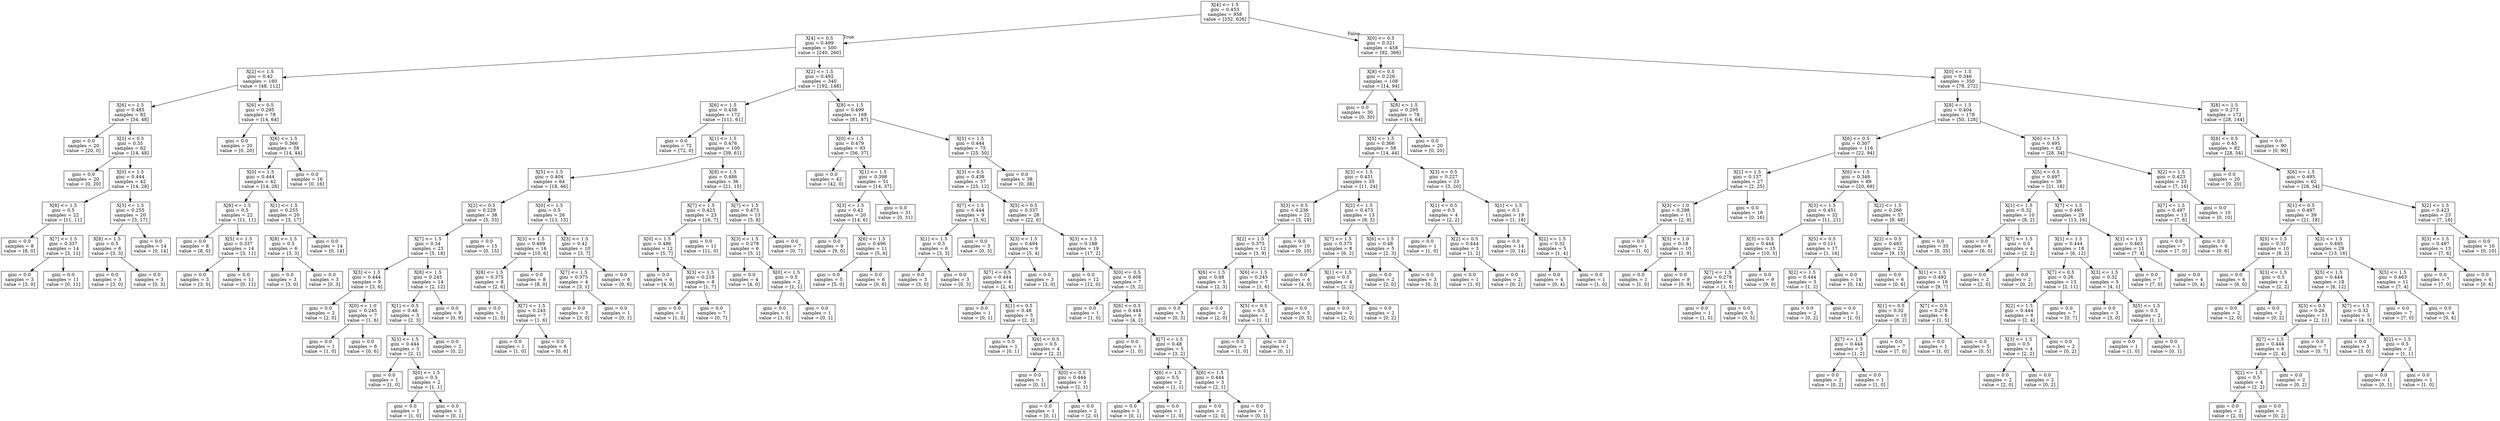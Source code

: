 digraph Tree {
node [shape=box] ;
0 [label="X[4] <= 1.5\ngini = 0.453\nsamples = 958\nvalue = [332, 626]"] ;
1 [label="X[4] <= 0.5\ngini = 0.499\nsamples = 500\nvalue = [240, 260]"] ;
0 -> 1 [labeldistance=2.5, labelangle=45, headlabel="True"] ;
2 [label="X[2] <= 1.5\ngini = 0.42\nsamples = 160\nvalue = [48, 112]"] ;
1 -> 2 ;
3 [label="X[6] <= 1.5\ngini = 0.485\nsamples = 82\nvalue = [34, 48]"] ;
2 -> 3 ;
4 [label="gini = 0.0\nsamples = 20\nvalue = [20, 0]"] ;
3 -> 4 ;
5 [label="X[2] <= 0.5\ngini = 0.35\nsamples = 62\nvalue = [14, 48]"] ;
3 -> 5 ;
6 [label="gini = 0.0\nsamples = 20\nvalue = [0, 20]"] ;
5 -> 6 ;
7 [label="X[0] <= 1.5\ngini = 0.444\nsamples = 42\nvalue = [14, 28]"] ;
5 -> 7 ;
8 [label="X[8] <= 1.5\ngini = 0.5\nsamples = 22\nvalue = [11, 11]"] ;
7 -> 8 ;
9 [label="gini = 0.0\nsamples = 8\nvalue = [8, 0]"] ;
8 -> 9 ;
10 [label="X[7] <= 1.5\ngini = 0.337\nsamples = 14\nvalue = [3, 11]"] ;
8 -> 10 ;
11 [label="gini = 0.0\nsamples = 3\nvalue = [3, 0]"] ;
10 -> 11 ;
12 [label="gini = 0.0\nsamples = 11\nvalue = [0, 11]"] ;
10 -> 12 ;
13 [label="X[3] <= 1.5\ngini = 0.255\nsamples = 20\nvalue = [3, 17]"] ;
7 -> 13 ;
14 [label="X[8] <= 1.5\ngini = 0.5\nsamples = 6\nvalue = [3, 3]"] ;
13 -> 14 ;
15 [label="gini = 0.0\nsamples = 3\nvalue = [3, 0]"] ;
14 -> 15 ;
16 [label="gini = 0.0\nsamples = 3\nvalue = [0, 3]"] ;
14 -> 16 ;
17 [label="gini = 0.0\nsamples = 14\nvalue = [0, 14]"] ;
13 -> 17 ;
18 [label="X[6] <= 0.5\ngini = 0.295\nsamples = 78\nvalue = [14, 64]"] ;
2 -> 18 ;
19 [label="gini = 0.0\nsamples = 20\nvalue = [0, 20]"] ;
18 -> 19 ;
20 [label="X[6] <= 1.5\ngini = 0.366\nsamples = 58\nvalue = [14, 44]"] ;
18 -> 20 ;
21 [label="X[0] <= 1.5\ngini = 0.444\nsamples = 42\nvalue = [14, 28]"] ;
20 -> 21 ;
22 [label="X[8] <= 1.5\ngini = 0.5\nsamples = 22\nvalue = [11, 11]"] ;
21 -> 22 ;
23 [label="gini = 0.0\nsamples = 8\nvalue = [8, 0]"] ;
22 -> 23 ;
24 [label="X[5] <= 1.5\ngini = 0.337\nsamples = 14\nvalue = [3, 11]"] ;
22 -> 24 ;
25 [label="gini = 0.0\nsamples = 3\nvalue = [3, 0]"] ;
24 -> 25 ;
26 [label="gini = 0.0\nsamples = 11\nvalue = [0, 11]"] ;
24 -> 26 ;
27 [label="X[1] <= 1.5\ngini = 0.255\nsamples = 20\nvalue = [3, 17]"] ;
21 -> 27 ;
28 [label="X[8] <= 1.5\ngini = 0.5\nsamples = 6\nvalue = [3, 3]"] ;
27 -> 28 ;
29 [label="gini = 0.0\nsamples = 3\nvalue = [3, 0]"] ;
28 -> 29 ;
30 [label="gini = 0.0\nsamples = 3\nvalue = [0, 3]"] ;
28 -> 30 ;
31 [label="gini = 0.0\nsamples = 14\nvalue = [0, 14]"] ;
27 -> 31 ;
32 [label="gini = 0.0\nsamples = 16\nvalue = [0, 16]"] ;
20 -> 32 ;
33 [label="X[2] <= 1.5\ngini = 0.492\nsamples = 340\nvalue = [192, 148]"] ;
1 -> 33 ;
34 [label="X[6] <= 1.5\ngini = 0.458\nsamples = 172\nvalue = [111, 61]"] ;
33 -> 34 ;
35 [label="gini = 0.0\nsamples = 72\nvalue = [72, 0]"] ;
34 -> 35 ;
36 [label="X[1] <= 1.5\ngini = 0.476\nsamples = 100\nvalue = [39, 61]"] ;
34 -> 36 ;
37 [label="X[5] <= 1.5\ngini = 0.404\nsamples = 64\nvalue = [18, 46]"] ;
36 -> 37 ;
38 [label="X[2] <= 0.5\ngini = 0.229\nsamples = 38\nvalue = [5, 33]"] ;
37 -> 38 ;
39 [label="X[7] <= 1.5\ngini = 0.34\nsamples = 23\nvalue = [5, 18]"] ;
38 -> 39 ;
40 [label="X[3] <= 1.5\ngini = 0.444\nsamples = 9\nvalue = [3, 6]"] ;
39 -> 40 ;
41 [label="gini = 0.0\nsamples = 2\nvalue = [2, 0]"] ;
40 -> 41 ;
42 [label="X[0] <= 1.0\ngini = 0.245\nsamples = 7\nvalue = [1, 6]"] ;
40 -> 42 ;
43 [label="gini = 0.0\nsamples = 1\nvalue = [1, 0]"] ;
42 -> 43 ;
44 [label="gini = 0.0\nsamples = 6\nvalue = [0, 6]"] ;
42 -> 44 ;
45 [label="X[8] <= 1.5\ngini = 0.245\nsamples = 14\nvalue = [2, 12]"] ;
39 -> 45 ;
46 [label="X[1] <= 0.5\ngini = 0.48\nsamples = 5\nvalue = [2, 3]"] ;
45 -> 46 ;
47 [label="X[3] <= 1.5\ngini = 0.444\nsamples = 3\nvalue = [2, 1]"] ;
46 -> 47 ;
48 [label="gini = 0.0\nsamples = 1\nvalue = [1, 0]"] ;
47 -> 48 ;
49 [label="X[0] <= 1.5\ngini = 0.5\nsamples = 2\nvalue = [1, 1]"] ;
47 -> 49 ;
50 [label="gini = 0.0\nsamples = 1\nvalue = [1, 0]"] ;
49 -> 50 ;
51 [label="gini = 0.0\nsamples = 1\nvalue = [0, 1]"] ;
49 -> 51 ;
52 [label="gini = 0.0\nsamples = 2\nvalue = [0, 2]"] ;
46 -> 52 ;
53 [label="gini = 0.0\nsamples = 9\nvalue = [0, 9]"] ;
45 -> 53 ;
54 [label="gini = 0.0\nsamples = 15\nvalue = [0, 15]"] ;
38 -> 54 ;
55 [label="X[0] <= 1.5\ngini = 0.5\nsamples = 26\nvalue = [13, 13]"] ;
37 -> 55 ;
56 [label="X[3] <= 1.5\ngini = 0.469\nsamples = 16\nvalue = [10, 6]"] ;
55 -> 56 ;
57 [label="X[8] <= 1.5\ngini = 0.375\nsamples = 8\nvalue = [2, 6]"] ;
56 -> 57 ;
58 [label="gini = 0.0\nsamples = 1\nvalue = [1, 0]"] ;
57 -> 58 ;
59 [label="X[7] <= 1.5\ngini = 0.245\nsamples = 7\nvalue = [1, 6]"] ;
57 -> 59 ;
60 [label="gini = 0.0\nsamples = 1\nvalue = [1, 0]"] ;
59 -> 60 ;
61 [label="gini = 0.0\nsamples = 6\nvalue = [0, 6]"] ;
59 -> 61 ;
62 [label="gini = 0.0\nsamples = 8\nvalue = [8, 0]"] ;
56 -> 62 ;
63 [label="X[3] <= 1.5\ngini = 0.42\nsamples = 10\nvalue = [3, 7]"] ;
55 -> 63 ;
64 [label="X[7] <= 1.5\ngini = 0.375\nsamples = 4\nvalue = [3, 1]"] ;
63 -> 64 ;
65 [label="gini = 0.0\nsamples = 3\nvalue = [3, 0]"] ;
64 -> 65 ;
66 [label="gini = 0.0\nsamples = 1\nvalue = [0, 1]"] ;
64 -> 66 ;
67 [label="gini = 0.0\nsamples = 6\nvalue = [0, 6]"] ;
63 -> 67 ;
68 [label="X[8] <= 1.5\ngini = 0.486\nsamples = 36\nvalue = [21, 15]"] ;
36 -> 68 ;
69 [label="X[7] <= 1.5\ngini = 0.423\nsamples = 23\nvalue = [16, 7]"] ;
68 -> 69 ;
70 [label="X[0] <= 1.5\ngini = 0.486\nsamples = 12\nvalue = [5, 7]"] ;
69 -> 70 ;
71 [label="gini = 0.0\nsamples = 4\nvalue = [4, 0]"] ;
70 -> 71 ;
72 [label="X[3] <= 1.5\ngini = 0.219\nsamples = 8\nvalue = [1, 7]"] ;
70 -> 72 ;
73 [label="gini = 0.0\nsamples = 1\nvalue = [1, 0]"] ;
72 -> 73 ;
74 [label="gini = 0.0\nsamples = 7\nvalue = [0, 7]"] ;
72 -> 74 ;
75 [label="gini = 0.0\nsamples = 11\nvalue = [11, 0]"] ;
69 -> 75 ;
76 [label="X[7] <= 1.5\ngini = 0.473\nsamples = 13\nvalue = [5, 8]"] ;
68 -> 76 ;
77 [label="X[3] <= 1.5\ngini = 0.278\nsamples = 6\nvalue = [5, 1]"] ;
76 -> 77 ;
78 [label="gini = 0.0\nsamples = 4\nvalue = [4, 0]"] ;
77 -> 78 ;
79 [label="X[0] <= 1.5\ngini = 0.5\nsamples = 2\nvalue = [1, 1]"] ;
77 -> 79 ;
80 [label="gini = 0.0\nsamples = 1\nvalue = [1, 0]"] ;
79 -> 80 ;
81 [label="gini = 0.0\nsamples = 1\nvalue = [0, 1]"] ;
79 -> 81 ;
82 [label="gini = 0.0\nsamples = 7\nvalue = [0, 7]"] ;
76 -> 82 ;
83 [label="X[8] <= 1.5\ngini = 0.499\nsamples = 168\nvalue = [81, 87]"] ;
33 -> 83 ;
84 [label="X[0] <= 1.5\ngini = 0.479\nsamples = 93\nvalue = [56, 37]"] ;
83 -> 84 ;
85 [label="gini = 0.0\nsamples = 42\nvalue = [42, 0]"] ;
84 -> 85 ;
86 [label="X[1] <= 1.5\ngini = 0.398\nsamples = 51\nvalue = [14, 37]"] ;
84 -> 86 ;
87 [label="X[3] <= 1.5\ngini = 0.42\nsamples = 20\nvalue = [14, 6]"] ;
86 -> 87 ;
88 [label="gini = 0.0\nsamples = 9\nvalue = [9, 0]"] ;
87 -> 88 ;
89 [label="X[6] <= 1.5\ngini = 0.496\nsamples = 11\nvalue = [5, 6]"] ;
87 -> 89 ;
90 [label="gini = 0.0\nsamples = 5\nvalue = [5, 0]"] ;
89 -> 90 ;
91 [label="gini = 0.0\nsamples = 6\nvalue = [0, 6]"] ;
89 -> 91 ;
92 [label="gini = 0.0\nsamples = 31\nvalue = [0, 31]"] ;
86 -> 92 ;
93 [label="X[5] <= 1.5\ngini = 0.444\nsamples = 75\nvalue = [25, 50]"] ;
83 -> 93 ;
94 [label="X[3] <= 0.5\ngini = 0.438\nsamples = 37\nvalue = [25, 12]"] ;
93 -> 94 ;
95 [label="X[7] <= 1.5\ngini = 0.444\nsamples = 9\nvalue = [3, 6]"] ;
94 -> 95 ;
96 [label="X[1] <= 1.5\ngini = 0.5\nsamples = 6\nvalue = [3, 3]"] ;
95 -> 96 ;
97 [label="gini = 0.0\nsamples = 3\nvalue = [3, 0]"] ;
96 -> 97 ;
98 [label="gini = 0.0\nsamples = 3\nvalue = [0, 3]"] ;
96 -> 98 ;
99 [label="gini = 0.0\nsamples = 3\nvalue = [0, 3]"] ;
95 -> 99 ;
100 [label="X[5] <= 0.5\ngini = 0.337\nsamples = 28\nvalue = [22, 6]"] ;
94 -> 100 ;
101 [label="X[3] <= 1.5\ngini = 0.494\nsamples = 9\nvalue = [5, 4]"] ;
100 -> 101 ;
102 [label="X[7] <= 0.5\ngini = 0.444\nsamples = 6\nvalue = [2, 4]"] ;
101 -> 102 ;
103 [label="gini = 0.0\nsamples = 1\nvalue = [0, 1]"] ;
102 -> 103 ;
104 [label="X[1] <= 0.5\ngini = 0.48\nsamples = 5\nvalue = [2, 3]"] ;
102 -> 104 ;
105 [label="gini = 0.0\nsamples = 1\nvalue = [0, 1]"] ;
104 -> 105 ;
106 [label="X[6] <= 0.5\ngini = 0.5\nsamples = 4\nvalue = [2, 2]"] ;
104 -> 106 ;
107 [label="gini = 0.0\nsamples = 1\nvalue = [0, 1]"] ;
106 -> 107 ;
108 [label="X[0] <= 0.5\ngini = 0.444\nsamples = 3\nvalue = [2, 1]"] ;
106 -> 108 ;
109 [label="gini = 0.0\nsamples = 1\nvalue = [0, 1]"] ;
108 -> 109 ;
110 [label="gini = 0.0\nsamples = 2\nvalue = [2, 0]"] ;
108 -> 110 ;
111 [label="gini = 0.0\nsamples = 3\nvalue = [3, 0]"] ;
101 -> 111 ;
112 [label="X[3] <= 1.5\ngini = 0.188\nsamples = 19\nvalue = [17, 2]"] ;
100 -> 112 ;
113 [label="gini = 0.0\nsamples = 12\nvalue = [12, 0]"] ;
112 -> 113 ;
114 [label="X[0] <= 0.5\ngini = 0.408\nsamples = 7\nvalue = [5, 2]"] ;
112 -> 114 ;
115 [label="gini = 0.0\nsamples = 1\nvalue = [1, 0]"] ;
114 -> 115 ;
116 [label="X[6] <= 0.5\ngini = 0.444\nsamples = 6\nvalue = [4, 2]"] ;
114 -> 116 ;
117 [label="gini = 0.0\nsamples = 1\nvalue = [1, 0]"] ;
116 -> 117 ;
118 [label="X[7] <= 1.5\ngini = 0.48\nsamples = 5\nvalue = [3, 2]"] ;
116 -> 118 ;
119 [label="X[6] <= 1.5\ngini = 0.5\nsamples = 2\nvalue = [1, 1]"] ;
118 -> 119 ;
120 [label="gini = 0.0\nsamples = 1\nvalue = [0, 1]"] ;
119 -> 120 ;
121 [label="gini = 0.0\nsamples = 1\nvalue = [1, 0]"] ;
119 -> 121 ;
122 [label="X[6] <= 1.5\ngini = 0.444\nsamples = 3\nvalue = [2, 1]"] ;
118 -> 122 ;
123 [label="gini = 0.0\nsamples = 2\nvalue = [2, 0]"] ;
122 -> 123 ;
124 [label="gini = 0.0\nsamples = 1\nvalue = [0, 1]"] ;
122 -> 124 ;
125 [label="gini = 0.0\nsamples = 38\nvalue = [0, 38]"] ;
93 -> 125 ;
126 [label="X[0] <= 0.5\ngini = 0.321\nsamples = 458\nvalue = [92, 366]"] ;
0 -> 126 [labeldistance=2.5, labelangle=-45, headlabel="False"] ;
127 [label="X[8] <= 0.5\ngini = 0.226\nsamples = 108\nvalue = [14, 94]"] ;
126 -> 127 ;
128 [label="gini = 0.0\nsamples = 30\nvalue = [0, 30]"] ;
127 -> 128 ;
129 [label="X[8] <= 1.5\ngini = 0.295\nsamples = 78\nvalue = [14, 64]"] ;
127 -> 129 ;
130 [label="X[5] <= 1.5\ngini = 0.366\nsamples = 58\nvalue = [14, 44]"] ;
129 -> 130 ;
131 [label="X[3] <= 1.5\ngini = 0.431\nsamples = 35\nvalue = [11, 24]"] ;
130 -> 131 ;
132 [label="X[3] <= 0.5\ngini = 0.236\nsamples = 22\nvalue = [3, 19]"] ;
131 -> 132 ;
133 [label="X[2] <= 1.5\ngini = 0.375\nsamples = 12\nvalue = [3, 9]"] ;
132 -> 133 ;
134 [label="X[6] <= 1.5\ngini = 0.48\nsamples = 5\nvalue = [2, 3]"] ;
133 -> 134 ;
135 [label="gini = 0.0\nsamples = 3\nvalue = [0, 3]"] ;
134 -> 135 ;
136 [label="gini = 0.0\nsamples = 2\nvalue = [2, 0]"] ;
134 -> 136 ;
137 [label="X[6] <= 1.5\ngini = 0.245\nsamples = 7\nvalue = [1, 6]"] ;
133 -> 137 ;
138 [label="X[5] <= 0.5\ngini = 0.5\nsamples = 2\nvalue = [1, 1]"] ;
137 -> 138 ;
139 [label="gini = 0.0\nsamples = 1\nvalue = [1, 0]"] ;
138 -> 139 ;
140 [label="gini = 0.0\nsamples = 1\nvalue = [0, 1]"] ;
138 -> 140 ;
141 [label="gini = 0.0\nsamples = 5\nvalue = [0, 5]"] ;
137 -> 141 ;
142 [label="gini = 0.0\nsamples = 10\nvalue = [0, 10]"] ;
132 -> 142 ;
143 [label="X[2] <= 1.5\ngini = 0.473\nsamples = 13\nvalue = [8, 5]"] ;
131 -> 143 ;
144 [label="X[7] <= 1.5\ngini = 0.375\nsamples = 8\nvalue = [6, 2]"] ;
143 -> 144 ;
145 [label="gini = 0.0\nsamples = 4\nvalue = [4, 0]"] ;
144 -> 145 ;
146 [label="X[1] <= 1.5\ngini = 0.5\nsamples = 4\nvalue = [2, 2]"] ;
144 -> 146 ;
147 [label="gini = 0.0\nsamples = 2\nvalue = [2, 0]"] ;
146 -> 147 ;
148 [label="gini = 0.0\nsamples = 2\nvalue = [0, 2]"] ;
146 -> 148 ;
149 [label="X[6] <= 1.5\ngini = 0.48\nsamples = 5\nvalue = [2, 3]"] ;
143 -> 149 ;
150 [label="gini = 0.0\nsamples = 2\nvalue = [2, 0]"] ;
149 -> 150 ;
151 [label="gini = 0.0\nsamples = 3\nvalue = [0, 3]"] ;
149 -> 151 ;
152 [label="X[3] <= 0.5\ngini = 0.227\nsamples = 23\nvalue = [3, 20]"] ;
130 -> 152 ;
153 [label="X[1] <= 0.5\ngini = 0.5\nsamples = 4\nvalue = [2, 2]"] ;
152 -> 153 ;
154 [label="gini = 0.0\nsamples = 1\nvalue = [1, 0]"] ;
153 -> 154 ;
155 [label="X[2] <= 0.5\ngini = 0.444\nsamples = 3\nvalue = [1, 2]"] ;
153 -> 155 ;
156 [label="gini = 0.0\nsamples = 1\nvalue = [1, 0]"] ;
155 -> 156 ;
157 [label="gini = 0.0\nsamples = 2\nvalue = [0, 2]"] ;
155 -> 157 ;
158 [label="X[1] <= 1.5\ngini = 0.1\nsamples = 19\nvalue = [1, 18]"] ;
152 -> 158 ;
159 [label="gini = 0.0\nsamples = 14\nvalue = [0, 14]"] ;
158 -> 159 ;
160 [label="X[2] <= 1.5\ngini = 0.32\nsamples = 5\nvalue = [1, 4]"] ;
158 -> 160 ;
161 [label="gini = 0.0\nsamples = 4\nvalue = [0, 4]"] ;
160 -> 161 ;
162 [label="gini = 0.0\nsamples = 1\nvalue = [1, 0]"] ;
160 -> 162 ;
163 [label="gini = 0.0\nsamples = 20\nvalue = [0, 20]"] ;
129 -> 163 ;
164 [label="X[0] <= 1.5\ngini = 0.346\nsamples = 350\nvalue = [78, 272]"] ;
126 -> 164 ;
165 [label="X[8] <= 1.5\ngini = 0.404\nsamples = 178\nvalue = [50, 128]"] ;
164 -> 165 ;
166 [label="X[6] <= 0.5\ngini = 0.307\nsamples = 116\nvalue = [22, 94]"] ;
165 -> 166 ;
167 [label="X[1] <= 1.5\ngini = 0.137\nsamples = 27\nvalue = [2, 25]"] ;
166 -> 167 ;
168 [label="X[3] <= 1.0\ngini = 0.298\nsamples = 11\nvalue = [2, 9]"] ;
167 -> 168 ;
169 [label="gini = 0.0\nsamples = 1\nvalue = [1, 0]"] ;
168 -> 169 ;
170 [label="X[5] <= 1.0\ngini = 0.18\nsamples = 10\nvalue = [1, 9]"] ;
168 -> 170 ;
171 [label="gini = 0.0\nsamples = 1\nvalue = [1, 0]"] ;
170 -> 171 ;
172 [label="gini = 0.0\nsamples = 9\nvalue = [0, 9]"] ;
170 -> 172 ;
173 [label="gini = 0.0\nsamples = 16\nvalue = [0, 16]"] ;
167 -> 173 ;
174 [label="X[6] <= 1.5\ngini = 0.348\nsamples = 89\nvalue = [20, 69]"] ;
166 -> 174 ;
175 [label="X[3] <= 1.5\ngini = 0.451\nsamples = 32\nvalue = [11, 21]"] ;
174 -> 175 ;
176 [label="X[3] <= 0.5\ngini = 0.444\nsamples = 15\nvalue = [10, 5]"] ;
175 -> 176 ;
177 [label="X[7] <= 1.5\ngini = 0.278\nsamples = 6\nvalue = [1, 5]"] ;
176 -> 177 ;
178 [label="gini = 0.0\nsamples = 1\nvalue = [1, 0]"] ;
177 -> 178 ;
179 [label="gini = 0.0\nsamples = 5\nvalue = [0, 5]"] ;
177 -> 179 ;
180 [label="gini = 0.0\nsamples = 9\nvalue = [9, 0]"] ;
176 -> 180 ;
181 [label="X[5] <= 0.5\ngini = 0.111\nsamples = 17\nvalue = [1, 16]"] ;
175 -> 181 ;
182 [label="X[2] <= 1.5\ngini = 0.444\nsamples = 3\nvalue = [1, 2]"] ;
181 -> 182 ;
183 [label="gini = 0.0\nsamples = 2\nvalue = [0, 2]"] ;
182 -> 183 ;
184 [label="gini = 0.0\nsamples = 1\nvalue = [1, 0]"] ;
182 -> 184 ;
185 [label="gini = 0.0\nsamples = 14\nvalue = [0, 14]"] ;
181 -> 185 ;
186 [label="X[2] <= 1.5\ngini = 0.266\nsamples = 57\nvalue = [9, 48]"] ;
174 -> 186 ;
187 [label="X[2] <= 0.5\ngini = 0.483\nsamples = 22\nvalue = [9, 13]"] ;
186 -> 187 ;
188 [label="gini = 0.0\nsamples = 6\nvalue = [0, 6]"] ;
187 -> 188 ;
189 [label="X[1] <= 1.5\ngini = 0.492\nsamples = 16\nvalue = [9, 7]"] ;
187 -> 189 ;
190 [label="X[1] <= 0.5\ngini = 0.32\nsamples = 10\nvalue = [8, 2]"] ;
189 -> 190 ;
191 [label="X[7] <= 1.5\ngini = 0.444\nsamples = 3\nvalue = [1, 2]"] ;
190 -> 191 ;
192 [label="gini = 0.0\nsamples = 2\nvalue = [0, 2]"] ;
191 -> 192 ;
193 [label="gini = 0.0\nsamples = 1\nvalue = [1, 0]"] ;
191 -> 193 ;
194 [label="gini = 0.0\nsamples = 7\nvalue = [7, 0]"] ;
190 -> 194 ;
195 [label="X[7] <= 0.5\ngini = 0.278\nsamples = 6\nvalue = [1, 5]"] ;
189 -> 195 ;
196 [label="gini = 0.0\nsamples = 1\nvalue = [1, 0]"] ;
195 -> 196 ;
197 [label="gini = 0.0\nsamples = 5\nvalue = [0, 5]"] ;
195 -> 197 ;
198 [label="gini = 0.0\nsamples = 35\nvalue = [0, 35]"] ;
186 -> 198 ;
199 [label="X[6] <= 1.5\ngini = 0.495\nsamples = 62\nvalue = [28, 34]"] ;
165 -> 199 ;
200 [label="X[5] <= 0.5\ngini = 0.497\nsamples = 39\nvalue = [21, 18]"] ;
199 -> 200 ;
201 [label="X[1] <= 1.5\ngini = 0.32\nsamples = 10\nvalue = [8, 2]"] ;
200 -> 201 ;
202 [label="gini = 0.0\nsamples = 6\nvalue = [6, 0]"] ;
201 -> 202 ;
203 [label="X[7] <= 1.5\ngini = 0.5\nsamples = 4\nvalue = [2, 2]"] ;
201 -> 203 ;
204 [label="gini = 0.0\nsamples = 2\nvalue = [2, 0]"] ;
203 -> 204 ;
205 [label="gini = 0.0\nsamples = 2\nvalue = [0, 2]"] ;
203 -> 205 ;
206 [label="X[7] <= 1.5\ngini = 0.495\nsamples = 29\nvalue = [13, 16]"] ;
200 -> 206 ;
207 [label="X[1] <= 1.5\ngini = 0.444\nsamples = 18\nvalue = [6, 12]"] ;
206 -> 207 ;
208 [label="X[7] <= 0.5\ngini = 0.26\nsamples = 13\nvalue = [2, 11]"] ;
207 -> 208 ;
209 [label="X[2] <= 1.5\ngini = 0.444\nsamples = 6\nvalue = [2, 4]"] ;
208 -> 209 ;
210 [label="X[3] <= 1.5\ngini = 0.5\nsamples = 4\nvalue = [2, 2]"] ;
209 -> 210 ;
211 [label="gini = 0.0\nsamples = 2\nvalue = [2, 0]"] ;
210 -> 211 ;
212 [label="gini = 0.0\nsamples = 2\nvalue = [0, 2]"] ;
210 -> 212 ;
213 [label="gini = 0.0\nsamples = 2\nvalue = [0, 2]"] ;
209 -> 213 ;
214 [label="gini = 0.0\nsamples = 7\nvalue = [0, 7]"] ;
208 -> 214 ;
215 [label="X[3] <= 1.5\ngini = 0.32\nsamples = 5\nvalue = [4, 1]"] ;
207 -> 215 ;
216 [label="gini = 0.0\nsamples = 3\nvalue = [3, 0]"] ;
215 -> 216 ;
217 [label="X[5] <= 1.5\ngini = 0.5\nsamples = 2\nvalue = [1, 1]"] ;
215 -> 217 ;
218 [label="gini = 0.0\nsamples = 1\nvalue = [1, 0]"] ;
217 -> 218 ;
219 [label="gini = 0.0\nsamples = 1\nvalue = [0, 1]"] ;
217 -> 219 ;
220 [label="X[1] <= 1.5\ngini = 0.463\nsamples = 11\nvalue = [7, 4]"] ;
206 -> 220 ;
221 [label="gini = 0.0\nsamples = 7\nvalue = [7, 0]"] ;
220 -> 221 ;
222 [label="gini = 0.0\nsamples = 4\nvalue = [0, 4]"] ;
220 -> 222 ;
223 [label="X[2] <= 1.5\ngini = 0.423\nsamples = 23\nvalue = [7, 16]"] ;
199 -> 223 ;
224 [label="X[7] <= 1.5\ngini = 0.497\nsamples = 13\nvalue = [7, 6]"] ;
223 -> 224 ;
225 [label="gini = 0.0\nsamples = 7\nvalue = [7, 0]"] ;
224 -> 225 ;
226 [label="gini = 0.0\nsamples = 6\nvalue = [0, 6]"] ;
224 -> 226 ;
227 [label="gini = 0.0\nsamples = 10\nvalue = [0, 10]"] ;
223 -> 227 ;
228 [label="X[8] <= 1.5\ngini = 0.273\nsamples = 172\nvalue = [28, 144]"] ;
164 -> 228 ;
229 [label="X[8] <= 0.5\ngini = 0.45\nsamples = 82\nvalue = [28, 54]"] ;
228 -> 229 ;
230 [label="gini = 0.0\nsamples = 20\nvalue = [0, 20]"] ;
229 -> 230 ;
231 [label="X[6] <= 1.5\ngini = 0.495\nsamples = 62\nvalue = [28, 34]"] ;
229 -> 231 ;
232 [label="X[1] <= 0.5\ngini = 0.497\nsamples = 39\nvalue = [21, 18]"] ;
231 -> 232 ;
233 [label="X[5] <= 1.5\ngini = 0.32\nsamples = 10\nvalue = [8, 2]"] ;
232 -> 233 ;
234 [label="gini = 0.0\nsamples = 6\nvalue = [6, 0]"] ;
233 -> 234 ;
235 [label="X[3] <= 1.5\ngini = 0.5\nsamples = 4\nvalue = [2, 2]"] ;
233 -> 235 ;
236 [label="gini = 0.0\nsamples = 2\nvalue = [2, 0]"] ;
235 -> 236 ;
237 [label="gini = 0.0\nsamples = 2\nvalue = [0, 2]"] ;
235 -> 237 ;
238 [label="X[3] <= 1.5\ngini = 0.495\nsamples = 29\nvalue = [13, 16]"] ;
232 -> 238 ;
239 [label="X[5] <= 1.5\ngini = 0.444\nsamples = 18\nvalue = [6, 12]"] ;
238 -> 239 ;
240 [label="X[3] <= 0.5\ngini = 0.26\nsamples = 13\nvalue = [2, 11]"] ;
239 -> 240 ;
241 [label="X[7] <= 1.5\ngini = 0.444\nsamples = 6\nvalue = [2, 4]"] ;
240 -> 241 ;
242 [label="X[2] <= 1.5\ngini = 0.5\nsamples = 4\nvalue = [2, 2]"] ;
241 -> 242 ;
243 [label="gini = 0.0\nsamples = 2\nvalue = [2, 0]"] ;
242 -> 243 ;
244 [label="gini = 0.0\nsamples = 2\nvalue = [0, 2]"] ;
242 -> 244 ;
245 [label="gini = 0.0\nsamples = 2\nvalue = [0, 2]"] ;
241 -> 245 ;
246 [label="gini = 0.0\nsamples = 7\nvalue = [0, 7]"] ;
240 -> 246 ;
247 [label="X[7] <= 1.5\ngini = 0.32\nsamples = 5\nvalue = [4, 1]"] ;
239 -> 247 ;
248 [label="gini = 0.0\nsamples = 3\nvalue = [3, 0]"] ;
247 -> 248 ;
249 [label="X[2] <= 1.5\ngini = 0.5\nsamples = 2\nvalue = [1, 1]"] ;
247 -> 249 ;
250 [label="gini = 0.0\nsamples = 1\nvalue = [0, 1]"] ;
249 -> 250 ;
251 [label="gini = 0.0\nsamples = 1\nvalue = [1, 0]"] ;
249 -> 251 ;
252 [label="X[5] <= 1.5\ngini = 0.463\nsamples = 11\nvalue = [7, 4]"] ;
238 -> 252 ;
253 [label="gini = 0.0\nsamples = 7\nvalue = [7, 0]"] ;
252 -> 253 ;
254 [label="gini = 0.0\nsamples = 4\nvalue = [0, 4]"] ;
252 -> 254 ;
255 [label="X[2] <= 1.5\ngini = 0.423\nsamples = 23\nvalue = [7, 16]"] ;
231 -> 255 ;
256 [label="X[3] <= 1.5\ngini = 0.497\nsamples = 13\nvalue = [7, 6]"] ;
255 -> 256 ;
257 [label="gini = 0.0\nsamples = 7\nvalue = [7, 0]"] ;
256 -> 257 ;
258 [label="gini = 0.0\nsamples = 6\nvalue = [0, 6]"] ;
256 -> 258 ;
259 [label="gini = 0.0\nsamples = 10\nvalue = [0, 10]"] ;
255 -> 259 ;
260 [label="gini = 0.0\nsamples = 90\nvalue = [0, 90]"] ;
228 -> 260 ;
}